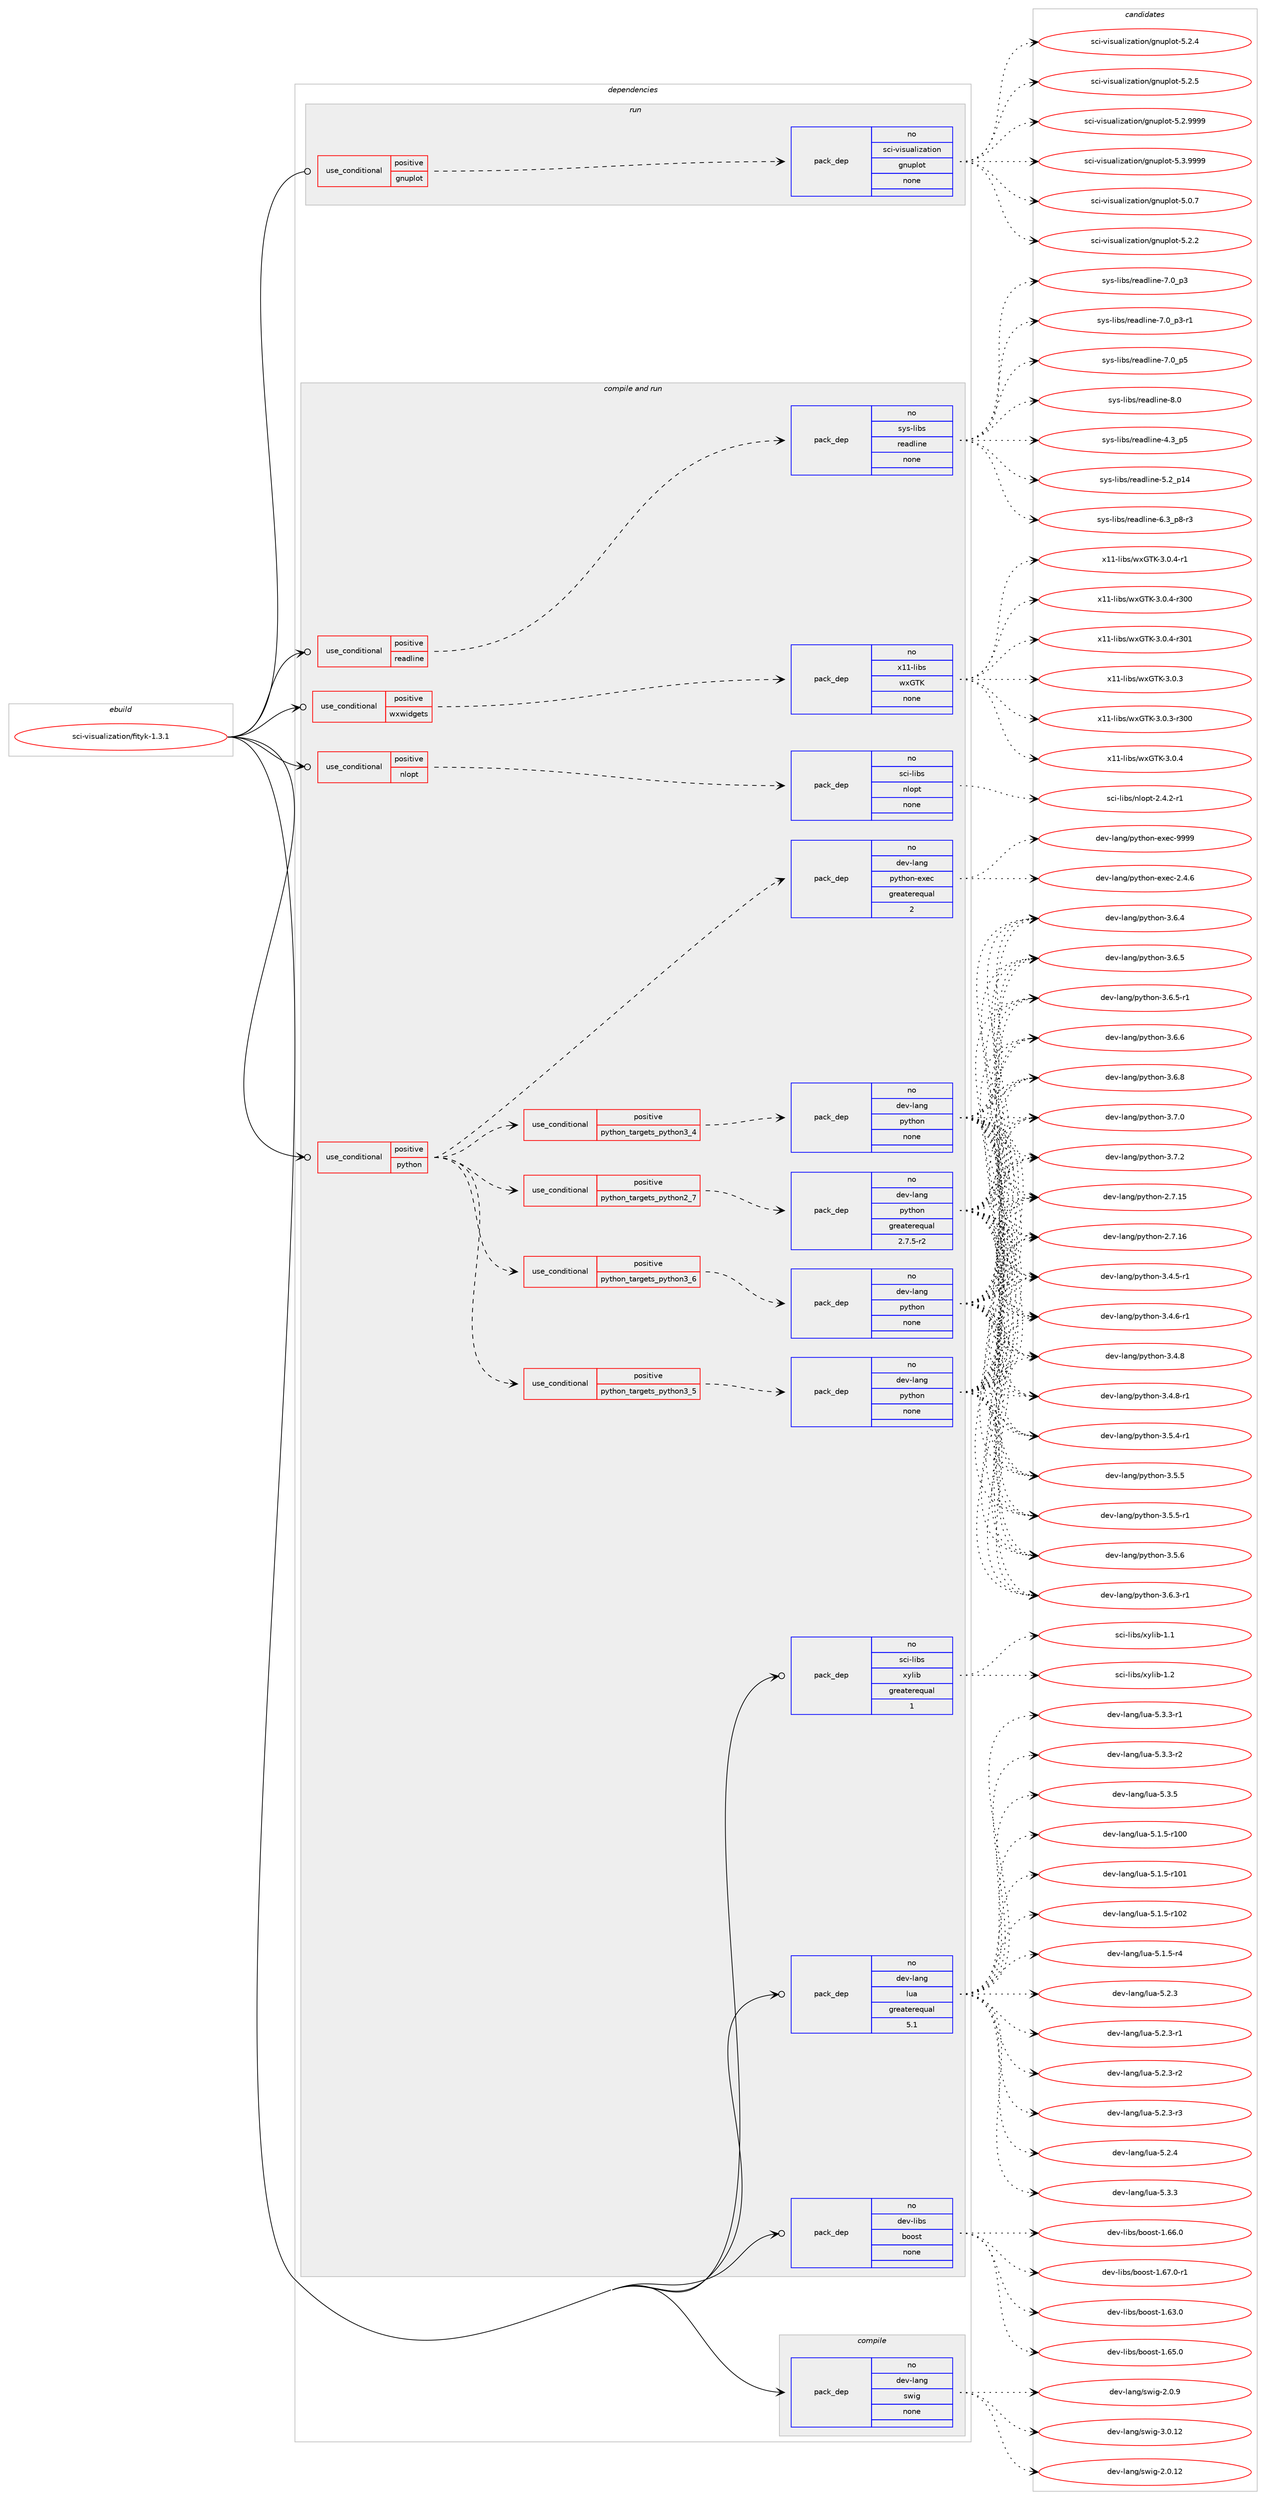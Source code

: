 digraph prolog {

# *************
# Graph options
# *************

newrank=true;
concentrate=true;
compound=true;
graph [rankdir=LR,fontname=Helvetica,fontsize=10,ranksep=1.5];#, ranksep=2.5, nodesep=0.2];
edge  [arrowhead=vee];
node  [fontname=Helvetica,fontsize=10];

# **********
# The ebuild
# **********

subgraph cluster_leftcol {
color=gray;
rank=same;
label=<<i>ebuild</i>>;
id [label="sci-visualization/fityk-1.3.1", color=red, width=4, href="../sci-visualization/fityk-1.3.1.svg"];
}

# ****************
# The dependencies
# ****************

subgraph cluster_midcol {
color=gray;
label=<<i>dependencies</i>>;
subgraph cluster_compile {
fillcolor="#eeeeee";
style=filled;
label=<<i>compile</i>>;
subgraph pack1218318 {
dependency1701609 [label=<<TABLE BORDER="0" CELLBORDER="1" CELLSPACING="0" CELLPADDING="4" WIDTH="220"><TR><TD ROWSPAN="6" CELLPADDING="30">pack_dep</TD></TR><TR><TD WIDTH="110">no</TD></TR><TR><TD>dev-lang</TD></TR><TR><TD>swig</TD></TR><TR><TD>none</TD></TR><TR><TD></TD></TR></TABLE>>, shape=none, color=blue];
}
id:e -> dependency1701609:w [weight=20,style="solid",arrowhead="vee"];
}
subgraph cluster_compileandrun {
fillcolor="#eeeeee";
style=filled;
label=<<i>compile and run</i>>;
subgraph cond455389 {
dependency1701610 [label=<<TABLE BORDER="0" CELLBORDER="1" CELLSPACING="0" CELLPADDING="4"><TR><TD ROWSPAN="3" CELLPADDING="10">use_conditional</TD></TR><TR><TD>positive</TD></TR><TR><TD>nlopt</TD></TR></TABLE>>, shape=none, color=red];
subgraph pack1218319 {
dependency1701611 [label=<<TABLE BORDER="0" CELLBORDER="1" CELLSPACING="0" CELLPADDING="4" WIDTH="220"><TR><TD ROWSPAN="6" CELLPADDING="30">pack_dep</TD></TR><TR><TD WIDTH="110">no</TD></TR><TR><TD>sci-libs</TD></TR><TR><TD>nlopt</TD></TR><TR><TD>none</TD></TR><TR><TD></TD></TR></TABLE>>, shape=none, color=blue];
}
dependency1701610:e -> dependency1701611:w [weight=20,style="dashed",arrowhead="vee"];
}
id:e -> dependency1701610:w [weight=20,style="solid",arrowhead="odotvee"];
subgraph cond455390 {
dependency1701612 [label=<<TABLE BORDER="0" CELLBORDER="1" CELLSPACING="0" CELLPADDING="4"><TR><TD ROWSPAN="3" CELLPADDING="10">use_conditional</TD></TR><TR><TD>positive</TD></TR><TR><TD>python</TD></TR></TABLE>>, shape=none, color=red];
subgraph cond455391 {
dependency1701613 [label=<<TABLE BORDER="0" CELLBORDER="1" CELLSPACING="0" CELLPADDING="4"><TR><TD ROWSPAN="3" CELLPADDING="10">use_conditional</TD></TR><TR><TD>positive</TD></TR><TR><TD>python_targets_python2_7</TD></TR></TABLE>>, shape=none, color=red];
subgraph pack1218320 {
dependency1701614 [label=<<TABLE BORDER="0" CELLBORDER="1" CELLSPACING="0" CELLPADDING="4" WIDTH="220"><TR><TD ROWSPAN="6" CELLPADDING="30">pack_dep</TD></TR><TR><TD WIDTH="110">no</TD></TR><TR><TD>dev-lang</TD></TR><TR><TD>python</TD></TR><TR><TD>greaterequal</TD></TR><TR><TD>2.7.5-r2</TD></TR></TABLE>>, shape=none, color=blue];
}
dependency1701613:e -> dependency1701614:w [weight=20,style="dashed",arrowhead="vee"];
}
dependency1701612:e -> dependency1701613:w [weight=20,style="dashed",arrowhead="vee"];
subgraph cond455392 {
dependency1701615 [label=<<TABLE BORDER="0" CELLBORDER="1" CELLSPACING="0" CELLPADDING="4"><TR><TD ROWSPAN="3" CELLPADDING="10">use_conditional</TD></TR><TR><TD>positive</TD></TR><TR><TD>python_targets_python3_4</TD></TR></TABLE>>, shape=none, color=red];
subgraph pack1218321 {
dependency1701616 [label=<<TABLE BORDER="0" CELLBORDER="1" CELLSPACING="0" CELLPADDING="4" WIDTH="220"><TR><TD ROWSPAN="6" CELLPADDING="30">pack_dep</TD></TR><TR><TD WIDTH="110">no</TD></TR><TR><TD>dev-lang</TD></TR><TR><TD>python</TD></TR><TR><TD>none</TD></TR><TR><TD></TD></TR></TABLE>>, shape=none, color=blue];
}
dependency1701615:e -> dependency1701616:w [weight=20,style="dashed",arrowhead="vee"];
}
dependency1701612:e -> dependency1701615:w [weight=20,style="dashed",arrowhead="vee"];
subgraph cond455393 {
dependency1701617 [label=<<TABLE BORDER="0" CELLBORDER="1" CELLSPACING="0" CELLPADDING="4"><TR><TD ROWSPAN="3" CELLPADDING="10">use_conditional</TD></TR><TR><TD>positive</TD></TR><TR><TD>python_targets_python3_5</TD></TR></TABLE>>, shape=none, color=red];
subgraph pack1218322 {
dependency1701618 [label=<<TABLE BORDER="0" CELLBORDER="1" CELLSPACING="0" CELLPADDING="4" WIDTH="220"><TR><TD ROWSPAN="6" CELLPADDING="30">pack_dep</TD></TR><TR><TD WIDTH="110">no</TD></TR><TR><TD>dev-lang</TD></TR><TR><TD>python</TD></TR><TR><TD>none</TD></TR><TR><TD></TD></TR></TABLE>>, shape=none, color=blue];
}
dependency1701617:e -> dependency1701618:w [weight=20,style="dashed",arrowhead="vee"];
}
dependency1701612:e -> dependency1701617:w [weight=20,style="dashed",arrowhead="vee"];
subgraph cond455394 {
dependency1701619 [label=<<TABLE BORDER="0" CELLBORDER="1" CELLSPACING="0" CELLPADDING="4"><TR><TD ROWSPAN="3" CELLPADDING="10">use_conditional</TD></TR><TR><TD>positive</TD></TR><TR><TD>python_targets_python3_6</TD></TR></TABLE>>, shape=none, color=red];
subgraph pack1218323 {
dependency1701620 [label=<<TABLE BORDER="0" CELLBORDER="1" CELLSPACING="0" CELLPADDING="4" WIDTH="220"><TR><TD ROWSPAN="6" CELLPADDING="30">pack_dep</TD></TR><TR><TD WIDTH="110">no</TD></TR><TR><TD>dev-lang</TD></TR><TR><TD>python</TD></TR><TR><TD>none</TD></TR><TR><TD></TD></TR></TABLE>>, shape=none, color=blue];
}
dependency1701619:e -> dependency1701620:w [weight=20,style="dashed",arrowhead="vee"];
}
dependency1701612:e -> dependency1701619:w [weight=20,style="dashed",arrowhead="vee"];
subgraph pack1218324 {
dependency1701621 [label=<<TABLE BORDER="0" CELLBORDER="1" CELLSPACING="0" CELLPADDING="4" WIDTH="220"><TR><TD ROWSPAN="6" CELLPADDING="30">pack_dep</TD></TR><TR><TD WIDTH="110">no</TD></TR><TR><TD>dev-lang</TD></TR><TR><TD>python-exec</TD></TR><TR><TD>greaterequal</TD></TR><TR><TD>2</TD></TR></TABLE>>, shape=none, color=blue];
}
dependency1701612:e -> dependency1701621:w [weight=20,style="dashed",arrowhead="vee"];
}
id:e -> dependency1701612:w [weight=20,style="solid",arrowhead="odotvee"];
subgraph cond455395 {
dependency1701622 [label=<<TABLE BORDER="0" CELLBORDER="1" CELLSPACING="0" CELLPADDING="4"><TR><TD ROWSPAN="3" CELLPADDING="10">use_conditional</TD></TR><TR><TD>positive</TD></TR><TR><TD>readline</TD></TR></TABLE>>, shape=none, color=red];
subgraph pack1218325 {
dependency1701623 [label=<<TABLE BORDER="0" CELLBORDER="1" CELLSPACING="0" CELLPADDING="4" WIDTH="220"><TR><TD ROWSPAN="6" CELLPADDING="30">pack_dep</TD></TR><TR><TD WIDTH="110">no</TD></TR><TR><TD>sys-libs</TD></TR><TR><TD>readline</TD></TR><TR><TD>none</TD></TR><TR><TD></TD></TR></TABLE>>, shape=none, color=blue];
}
dependency1701622:e -> dependency1701623:w [weight=20,style="dashed",arrowhead="vee"];
}
id:e -> dependency1701622:w [weight=20,style="solid",arrowhead="odotvee"];
subgraph cond455396 {
dependency1701624 [label=<<TABLE BORDER="0" CELLBORDER="1" CELLSPACING="0" CELLPADDING="4"><TR><TD ROWSPAN="3" CELLPADDING="10">use_conditional</TD></TR><TR><TD>positive</TD></TR><TR><TD>wxwidgets</TD></TR></TABLE>>, shape=none, color=red];
subgraph pack1218326 {
dependency1701625 [label=<<TABLE BORDER="0" CELLBORDER="1" CELLSPACING="0" CELLPADDING="4" WIDTH="220"><TR><TD ROWSPAN="6" CELLPADDING="30">pack_dep</TD></TR><TR><TD WIDTH="110">no</TD></TR><TR><TD>x11-libs</TD></TR><TR><TD>wxGTK</TD></TR><TR><TD>none</TD></TR><TR><TD></TD></TR></TABLE>>, shape=none, color=blue];
}
dependency1701624:e -> dependency1701625:w [weight=20,style="dashed",arrowhead="vee"];
}
id:e -> dependency1701624:w [weight=20,style="solid",arrowhead="odotvee"];
subgraph pack1218327 {
dependency1701626 [label=<<TABLE BORDER="0" CELLBORDER="1" CELLSPACING="0" CELLPADDING="4" WIDTH="220"><TR><TD ROWSPAN="6" CELLPADDING="30">pack_dep</TD></TR><TR><TD WIDTH="110">no</TD></TR><TR><TD>dev-lang</TD></TR><TR><TD>lua</TD></TR><TR><TD>greaterequal</TD></TR><TR><TD>5.1</TD></TR></TABLE>>, shape=none, color=blue];
}
id:e -> dependency1701626:w [weight=20,style="solid",arrowhead="odotvee"];
subgraph pack1218328 {
dependency1701627 [label=<<TABLE BORDER="0" CELLBORDER="1" CELLSPACING="0" CELLPADDING="4" WIDTH="220"><TR><TD ROWSPAN="6" CELLPADDING="30">pack_dep</TD></TR><TR><TD WIDTH="110">no</TD></TR><TR><TD>dev-libs</TD></TR><TR><TD>boost</TD></TR><TR><TD>none</TD></TR><TR><TD></TD></TR></TABLE>>, shape=none, color=blue];
}
id:e -> dependency1701627:w [weight=20,style="solid",arrowhead="odotvee"];
subgraph pack1218329 {
dependency1701628 [label=<<TABLE BORDER="0" CELLBORDER="1" CELLSPACING="0" CELLPADDING="4" WIDTH="220"><TR><TD ROWSPAN="6" CELLPADDING="30">pack_dep</TD></TR><TR><TD WIDTH="110">no</TD></TR><TR><TD>sci-libs</TD></TR><TR><TD>xylib</TD></TR><TR><TD>greaterequal</TD></TR><TR><TD>1</TD></TR></TABLE>>, shape=none, color=blue];
}
id:e -> dependency1701628:w [weight=20,style="solid",arrowhead="odotvee"];
}
subgraph cluster_run {
fillcolor="#eeeeee";
style=filled;
label=<<i>run</i>>;
subgraph cond455397 {
dependency1701629 [label=<<TABLE BORDER="0" CELLBORDER="1" CELLSPACING="0" CELLPADDING="4"><TR><TD ROWSPAN="3" CELLPADDING="10">use_conditional</TD></TR><TR><TD>positive</TD></TR><TR><TD>gnuplot</TD></TR></TABLE>>, shape=none, color=red];
subgraph pack1218330 {
dependency1701630 [label=<<TABLE BORDER="0" CELLBORDER="1" CELLSPACING="0" CELLPADDING="4" WIDTH="220"><TR><TD ROWSPAN="6" CELLPADDING="30">pack_dep</TD></TR><TR><TD WIDTH="110">no</TD></TR><TR><TD>sci-visualization</TD></TR><TR><TD>gnuplot</TD></TR><TR><TD>none</TD></TR><TR><TD></TD></TR></TABLE>>, shape=none, color=blue];
}
dependency1701629:e -> dependency1701630:w [weight=20,style="dashed",arrowhead="vee"];
}
id:e -> dependency1701629:w [weight=20,style="solid",arrowhead="odot"];
}
}

# **************
# The candidates
# **************

subgraph cluster_choices {
rank=same;
color=gray;
label=<<i>candidates</i>>;

subgraph choice1218318 {
color=black;
nodesep=1;
choice10010111845108971101034711511910510345504648464950 [label="dev-lang/swig-2.0.12", color=red, width=4,href="../dev-lang/swig-2.0.12.svg"];
choice100101118451089711010347115119105103455046484657 [label="dev-lang/swig-2.0.9", color=red, width=4,href="../dev-lang/swig-2.0.9.svg"];
choice10010111845108971101034711511910510345514648464950 [label="dev-lang/swig-3.0.12", color=red, width=4,href="../dev-lang/swig-3.0.12.svg"];
dependency1701609:e -> choice10010111845108971101034711511910510345504648464950:w [style=dotted,weight="100"];
dependency1701609:e -> choice100101118451089711010347115119105103455046484657:w [style=dotted,weight="100"];
dependency1701609:e -> choice10010111845108971101034711511910510345514648464950:w [style=dotted,weight="100"];
}
subgraph choice1218319 {
color=black;
nodesep=1;
choice115991054510810598115471101081111121164550465246504511449 [label="sci-libs/nlopt-2.4.2-r1", color=red, width=4,href="../sci-libs/nlopt-2.4.2-r1.svg"];
dependency1701611:e -> choice115991054510810598115471101081111121164550465246504511449:w [style=dotted,weight="100"];
}
subgraph choice1218320 {
color=black;
nodesep=1;
choice10010111845108971101034711212111610411111045504655464953 [label="dev-lang/python-2.7.15", color=red, width=4,href="../dev-lang/python-2.7.15.svg"];
choice10010111845108971101034711212111610411111045504655464954 [label="dev-lang/python-2.7.16", color=red, width=4,href="../dev-lang/python-2.7.16.svg"];
choice1001011184510897110103471121211161041111104551465246534511449 [label="dev-lang/python-3.4.5-r1", color=red, width=4,href="../dev-lang/python-3.4.5-r1.svg"];
choice1001011184510897110103471121211161041111104551465246544511449 [label="dev-lang/python-3.4.6-r1", color=red, width=4,href="../dev-lang/python-3.4.6-r1.svg"];
choice100101118451089711010347112121116104111110455146524656 [label="dev-lang/python-3.4.8", color=red, width=4,href="../dev-lang/python-3.4.8.svg"];
choice1001011184510897110103471121211161041111104551465246564511449 [label="dev-lang/python-3.4.8-r1", color=red, width=4,href="../dev-lang/python-3.4.8-r1.svg"];
choice1001011184510897110103471121211161041111104551465346524511449 [label="dev-lang/python-3.5.4-r1", color=red, width=4,href="../dev-lang/python-3.5.4-r1.svg"];
choice100101118451089711010347112121116104111110455146534653 [label="dev-lang/python-3.5.5", color=red, width=4,href="../dev-lang/python-3.5.5.svg"];
choice1001011184510897110103471121211161041111104551465346534511449 [label="dev-lang/python-3.5.5-r1", color=red, width=4,href="../dev-lang/python-3.5.5-r1.svg"];
choice100101118451089711010347112121116104111110455146534654 [label="dev-lang/python-3.5.6", color=red, width=4,href="../dev-lang/python-3.5.6.svg"];
choice1001011184510897110103471121211161041111104551465446514511449 [label="dev-lang/python-3.6.3-r1", color=red, width=4,href="../dev-lang/python-3.6.3-r1.svg"];
choice100101118451089711010347112121116104111110455146544652 [label="dev-lang/python-3.6.4", color=red, width=4,href="../dev-lang/python-3.6.4.svg"];
choice100101118451089711010347112121116104111110455146544653 [label="dev-lang/python-3.6.5", color=red, width=4,href="../dev-lang/python-3.6.5.svg"];
choice1001011184510897110103471121211161041111104551465446534511449 [label="dev-lang/python-3.6.5-r1", color=red, width=4,href="../dev-lang/python-3.6.5-r1.svg"];
choice100101118451089711010347112121116104111110455146544654 [label="dev-lang/python-3.6.6", color=red, width=4,href="../dev-lang/python-3.6.6.svg"];
choice100101118451089711010347112121116104111110455146544656 [label="dev-lang/python-3.6.8", color=red, width=4,href="../dev-lang/python-3.6.8.svg"];
choice100101118451089711010347112121116104111110455146554648 [label="dev-lang/python-3.7.0", color=red, width=4,href="../dev-lang/python-3.7.0.svg"];
choice100101118451089711010347112121116104111110455146554650 [label="dev-lang/python-3.7.2", color=red, width=4,href="../dev-lang/python-3.7.2.svg"];
dependency1701614:e -> choice10010111845108971101034711212111610411111045504655464953:w [style=dotted,weight="100"];
dependency1701614:e -> choice10010111845108971101034711212111610411111045504655464954:w [style=dotted,weight="100"];
dependency1701614:e -> choice1001011184510897110103471121211161041111104551465246534511449:w [style=dotted,weight="100"];
dependency1701614:e -> choice1001011184510897110103471121211161041111104551465246544511449:w [style=dotted,weight="100"];
dependency1701614:e -> choice100101118451089711010347112121116104111110455146524656:w [style=dotted,weight="100"];
dependency1701614:e -> choice1001011184510897110103471121211161041111104551465246564511449:w [style=dotted,weight="100"];
dependency1701614:e -> choice1001011184510897110103471121211161041111104551465346524511449:w [style=dotted,weight="100"];
dependency1701614:e -> choice100101118451089711010347112121116104111110455146534653:w [style=dotted,weight="100"];
dependency1701614:e -> choice1001011184510897110103471121211161041111104551465346534511449:w [style=dotted,weight="100"];
dependency1701614:e -> choice100101118451089711010347112121116104111110455146534654:w [style=dotted,weight="100"];
dependency1701614:e -> choice1001011184510897110103471121211161041111104551465446514511449:w [style=dotted,weight="100"];
dependency1701614:e -> choice100101118451089711010347112121116104111110455146544652:w [style=dotted,weight="100"];
dependency1701614:e -> choice100101118451089711010347112121116104111110455146544653:w [style=dotted,weight="100"];
dependency1701614:e -> choice1001011184510897110103471121211161041111104551465446534511449:w [style=dotted,weight="100"];
dependency1701614:e -> choice100101118451089711010347112121116104111110455146544654:w [style=dotted,weight="100"];
dependency1701614:e -> choice100101118451089711010347112121116104111110455146544656:w [style=dotted,weight="100"];
dependency1701614:e -> choice100101118451089711010347112121116104111110455146554648:w [style=dotted,weight="100"];
dependency1701614:e -> choice100101118451089711010347112121116104111110455146554650:w [style=dotted,weight="100"];
}
subgraph choice1218321 {
color=black;
nodesep=1;
choice10010111845108971101034711212111610411111045504655464953 [label="dev-lang/python-2.7.15", color=red, width=4,href="../dev-lang/python-2.7.15.svg"];
choice10010111845108971101034711212111610411111045504655464954 [label="dev-lang/python-2.7.16", color=red, width=4,href="../dev-lang/python-2.7.16.svg"];
choice1001011184510897110103471121211161041111104551465246534511449 [label="dev-lang/python-3.4.5-r1", color=red, width=4,href="../dev-lang/python-3.4.5-r1.svg"];
choice1001011184510897110103471121211161041111104551465246544511449 [label="dev-lang/python-3.4.6-r1", color=red, width=4,href="../dev-lang/python-3.4.6-r1.svg"];
choice100101118451089711010347112121116104111110455146524656 [label="dev-lang/python-3.4.8", color=red, width=4,href="../dev-lang/python-3.4.8.svg"];
choice1001011184510897110103471121211161041111104551465246564511449 [label="dev-lang/python-3.4.8-r1", color=red, width=4,href="../dev-lang/python-3.4.8-r1.svg"];
choice1001011184510897110103471121211161041111104551465346524511449 [label="dev-lang/python-3.5.4-r1", color=red, width=4,href="../dev-lang/python-3.5.4-r1.svg"];
choice100101118451089711010347112121116104111110455146534653 [label="dev-lang/python-3.5.5", color=red, width=4,href="../dev-lang/python-3.5.5.svg"];
choice1001011184510897110103471121211161041111104551465346534511449 [label="dev-lang/python-3.5.5-r1", color=red, width=4,href="../dev-lang/python-3.5.5-r1.svg"];
choice100101118451089711010347112121116104111110455146534654 [label="dev-lang/python-3.5.6", color=red, width=4,href="../dev-lang/python-3.5.6.svg"];
choice1001011184510897110103471121211161041111104551465446514511449 [label="dev-lang/python-3.6.3-r1", color=red, width=4,href="../dev-lang/python-3.6.3-r1.svg"];
choice100101118451089711010347112121116104111110455146544652 [label="dev-lang/python-3.6.4", color=red, width=4,href="../dev-lang/python-3.6.4.svg"];
choice100101118451089711010347112121116104111110455146544653 [label="dev-lang/python-3.6.5", color=red, width=4,href="../dev-lang/python-3.6.5.svg"];
choice1001011184510897110103471121211161041111104551465446534511449 [label="dev-lang/python-3.6.5-r1", color=red, width=4,href="../dev-lang/python-3.6.5-r1.svg"];
choice100101118451089711010347112121116104111110455146544654 [label="dev-lang/python-3.6.6", color=red, width=4,href="../dev-lang/python-3.6.6.svg"];
choice100101118451089711010347112121116104111110455146544656 [label="dev-lang/python-3.6.8", color=red, width=4,href="../dev-lang/python-3.6.8.svg"];
choice100101118451089711010347112121116104111110455146554648 [label="dev-lang/python-3.7.0", color=red, width=4,href="../dev-lang/python-3.7.0.svg"];
choice100101118451089711010347112121116104111110455146554650 [label="dev-lang/python-3.7.2", color=red, width=4,href="../dev-lang/python-3.7.2.svg"];
dependency1701616:e -> choice10010111845108971101034711212111610411111045504655464953:w [style=dotted,weight="100"];
dependency1701616:e -> choice10010111845108971101034711212111610411111045504655464954:w [style=dotted,weight="100"];
dependency1701616:e -> choice1001011184510897110103471121211161041111104551465246534511449:w [style=dotted,weight="100"];
dependency1701616:e -> choice1001011184510897110103471121211161041111104551465246544511449:w [style=dotted,weight="100"];
dependency1701616:e -> choice100101118451089711010347112121116104111110455146524656:w [style=dotted,weight="100"];
dependency1701616:e -> choice1001011184510897110103471121211161041111104551465246564511449:w [style=dotted,weight="100"];
dependency1701616:e -> choice1001011184510897110103471121211161041111104551465346524511449:w [style=dotted,weight="100"];
dependency1701616:e -> choice100101118451089711010347112121116104111110455146534653:w [style=dotted,weight="100"];
dependency1701616:e -> choice1001011184510897110103471121211161041111104551465346534511449:w [style=dotted,weight="100"];
dependency1701616:e -> choice100101118451089711010347112121116104111110455146534654:w [style=dotted,weight="100"];
dependency1701616:e -> choice1001011184510897110103471121211161041111104551465446514511449:w [style=dotted,weight="100"];
dependency1701616:e -> choice100101118451089711010347112121116104111110455146544652:w [style=dotted,weight="100"];
dependency1701616:e -> choice100101118451089711010347112121116104111110455146544653:w [style=dotted,weight="100"];
dependency1701616:e -> choice1001011184510897110103471121211161041111104551465446534511449:w [style=dotted,weight="100"];
dependency1701616:e -> choice100101118451089711010347112121116104111110455146544654:w [style=dotted,weight="100"];
dependency1701616:e -> choice100101118451089711010347112121116104111110455146544656:w [style=dotted,weight="100"];
dependency1701616:e -> choice100101118451089711010347112121116104111110455146554648:w [style=dotted,weight="100"];
dependency1701616:e -> choice100101118451089711010347112121116104111110455146554650:w [style=dotted,weight="100"];
}
subgraph choice1218322 {
color=black;
nodesep=1;
choice10010111845108971101034711212111610411111045504655464953 [label="dev-lang/python-2.7.15", color=red, width=4,href="../dev-lang/python-2.7.15.svg"];
choice10010111845108971101034711212111610411111045504655464954 [label="dev-lang/python-2.7.16", color=red, width=4,href="../dev-lang/python-2.7.16.svg"];
choice1001011184510897110103471121211161041111104551465246534511449 [label="dev-lang/python-3.4.5-r1", color=red, width=4,href="../dev-lang/python-3.4.5-r1.svg"];
choice1001011184510897110103471121211161041111104551465246544511449 [label="dev-lang/python-3.4.6-r1", color=red, width=4,href="../dev-lang/python-3.4.6-r1.svg"];
choice100101118451089711010347112121116104111110455146524656 [label="dev-lang/python-3.4.8", color=red, width=4,href="../dev-lang/python-3.4.8.svg"];
choice1001011184510897110103471121211161041111104551465246564511449 [label="dev-lang/python-3.4.8-r1", color=red, width=4,href="../dev-lang/python-3.4.8-r1.svg"];
choice1001011184510897110103471121211161041111104551465346524511449 [label="dev-lang/python-3.5.4-r1", color=red, width=4,href="../dev-lang/python-3.5.4-r1.svg"];
choice100101118451089711010347112121116104111110455146534653 [label="dev-lang/python-3.5.5", color=red, width=4,href="../dev-lang/python-3.5.5.svg"];
choice1001011184510897110103471121211161041111104551465346534511449 [label="dev-lang/python-3.5.5-r1", color=red, width=4,href="../dev-lang/python-3.5.5-r1.svg"];
choice100101118451089711010347112121116104111110455146534654 [label="dev-lang/python-3.5.6", color=red, width=4,href="../dev-lang/python-3.5.6.svg"];
choice1001011184510897110103471121211161041111104551465446514511449 [label="dev-lang/python-3.6.3-r1", color=red, width=4,href="../dev-lang/python-3.6.3-r1.svg"];
choice100101118451089711010347112121116104111110455146544652 [label="dev-lang/python-3.6.4", color=red, width=4,href="../dev-lang/python-3.6.4.svg"];
choice100101118451089711010347112121116104111110455146544653 [label="dev-lang/python-3.6.5", color=red, width=4,href="../dev-lang/python-3.6.5.svg"];
choice1001011184510897110103471121211161041111104551465446534511449 [label="dev-lang/python-3.6.5-r1", color=red, width=4,href="../dev-lang/python-3.6.5-r1.svg"];
choice100101118451089711010347112121116104111110455146544654 [label="dev-lang/python-3.6.6", color=red, width=4,href="../dev-lang/python-3.6.6.svg"];
choice100101118451089711010347112121116104111110455146544656 [label="dev-lang/python-3.6.8", color=red, width=4,href="../dev-lang/python-3.6.8.svg"];
choice100101118451089711010347112121116104111110455146554648 [label="dev-lang/python-3.7.0", color=red, width=4,href="../dev-lang/python-3.7.0.svg"];
choice100101118451089711010347112121116104111110455146554650 [label="dev-lang/python-3.7.2", color=red, width=4,href="../dev-lang/python-3.7.2.svg"];
dependency1701618:e -> choice10010111845108971101034711212111610411111045504655464953:w [style=dotted,weight="100"];
dependency1701618:e -> choice10010111845108971101034711212111610411111045504655464954:w [style=dotted,weight="100"];
dependency1701618:e -> choice1001011184510897110103471121211161041111104551465246534511449:w [style=dotted,weight="100"];
dependency1701618:e -> choice1001011184510897110103471121211161041111104551465246544511449:w [style=dotted,weight="100"];
dependency1701618:e -> choice100101118451089711010347112121116104111110455146524656:w [style=dotted,weight="100"];
dependency1701618:e -> choice1001011184510897110103471121211161041111104551465246564511449:w [style=dotted,weight="100"];
dependency1701618:e -> choice1001011184510897110103471121211161041111104551465346524511449:w [style=dotted,weight="100"];
dependency1701618:e -> choice100101118451089711010347112121116104111110455146534653:w [style=dotted,weight="100"];
dependency1701618:e -> choice1001011184510897110103471121211161041111104551465346534511449:w [style=dotted,weight="100"];
dependency1701618:e -> choice100101118451089711010347112121116104111110455146534654:w [style=dotted,weight="100"];
dependency1701618:e -> choice1001011184510897110103471121211161041111104551465446514511449:w [style=dotted,weight="100"];
dependency1701618:e -> choice100101118451089711010347112121116104111110455146544652:w [style=dotted,weight="100"];
dependency1701618:e -> choice100101118451089711010347112121116104111110455146544653:w [style=dotted,weight="100"];
dependency1701618:e -> choice1001011184510897110103471121211161041111104551465446534511449:w [style=dotted,weight="100"];
dependency1701618:e -> choice100101118451089711010347112121116104111110455146544654:w [style=dotted,weight="100"];
dependency1701618:e -> choice100101118451089711010347112121116104111110455146544656:w [style=dotted,weight="100"];
dependency1701618:e -> choice100101118451089711010347112121116104111110455146554648:w [style=dotted,weight="100"];
dependency1701618:e -> choice100101118451089711010347112121116104111110455146554650:w [style=dotted,weight="100"];
}
subgraph choice1218323 {
color=black;
nodesep=1;
choice10010111845108971101034711212111610411111045504655464953 [label="dev-lang/python-2.7.15", color=red, width=4,href="../dev-lang/python-2.7.15.svg"];
choice10010111845108971101034711212111610411111045504655464954 [label="dev-lang/python-2.7.16", color=red, width=4,href="../dev-lang/python-2.7.16.svg"];
choice1001011184510897110103471121211161041111104551465246534511449 [label="dev-lang/python-3.4.5-r1", color=red, width=4,href="../dev-lang/python-3.4.5-r1.svg"];
choice1001011184510897110103471121211161041111104551465246544511449 [label="dev-lang/python-3.4.6-r1", color=red, width=4,href="../dev-lang/python-3.4.6-r1.svg"];
choice100101118451089711010347112121116104111110455146524656 [label="dev-lang/python-3.4.8", color=red, width=4,href="../dev-lang/python-3.4.8.svg"];
choice1001011184510897110103471121211161041111104551465246564511449 [label="dev-lang/python-3.4.8-r1", color=red, width=4,href="../dev-lang/python-3.4.8-r1.svg"];
choice1001011184510897110103471121211161041111104551465346524511449 [label="dev-lang/python-3.5.4-r1", color=red, width=4,href="../dev-lang/python-3.5.4-r1.svg"];
choice100101118451089711010347112121116104111110455146534653 [label="dev-lang/python-3.5.5", color=red, width=4,href="../dev-lang/python-3.5.5.svg"];
choice1001011184510897110103471121211161041111104551465346534511449 [label="dev-lang/python-3.5.5-r1", color=red, width=4,href="../dev-lang/python-3.5.5-r1.svg"];
choice100101118451089711010347112121116104111110455146534654 [label="dev-lang/python-3.5.6", color=red, width=4,href="../dev-lang/python-3.5.6.svg"];
choice1001011184510897110103471121211161041111104551465446514511449 [label="dev-lang/python-3.6.3-r1", color=red, width=4,href="../dev-lang/python-3.6.3-r1.svg"];
choice100101118451089711010347112121116104111110455146544652 [label="dev-lang/python-3.6.4", color=red, width=4,href="../dev-lang/python-3.6.4.svg"];
choice100101118451089711010347112121116104111110455146544653 [label="dev-lang/python-3.6.5", color=red, width=4,href="../dev-lang/python-3.6.5.svg"];
choice1001011184510897110103471121211161041111104551465446534511449 [label="dev-lang/python-3.6.5-r1", color=red, width=4,href="../dev-lang/python-3.6.5-r1.svg"];
choice100101118451089711010347112121116104111110455146544654 [label="dev-lang/python-3.6.6", color=red, width=4,href="../dev-lang/python-3.6.6.svg"];
choice100101118451089711010347112121116104111110455146544656 [label="dev-lang/python-3.6.8", color=red, width=4,href="../dev-lang/python-3.6.8.svg"];
choice100101118451089711010347112121116104111110455146554648 [label="dev-lang/python-3.7.0", color=red, width=4,href="../dev-lang/python-3.7.0.svg"];
choice100101118451089711010347112121116104111110455146554650 [label="dev-lang/python-3.7.2", color=red, width=4,href="../dev-lang/python-3.7.2.svg"];
dependency1701620:e -> choice10010111845108971101034711212111610411111045504655464953:w [style=dotted,weight="100"];
dependency1701620:e -> choice10010111845108971101034711212111610411111045504655464954:w [style=dotted,weight="100"];
dependency1701620:e -> choice1001011184510897110103471121211161041111104551465246534511449:w [style=dotted,weight="100"];
dependency1701620:e -> choice1001011184510897110103471121211161041111104551465246544511449:w [style=dotted,weight="100"];
dependency1701620:e -> choice100101118451089711010347112121116104111110455146524656:w [style=dotted,weight="100"];
dependency1701620:e -> choice1001011184510897110103471121211161041111104551465246564511449:w [style=dotted,weight="100"];
dependency1701620:e -> choice1001011184510897110103471121211161041111104551465346524511449:w [style=dotted,weight="100"];
dependency1701620:e -> choice100101118451089711010347112121116104111110455146534653:w [style=dotted,weight="100"];
dependency1701620:e -> choice1001011184510897110103471121211161041111104551465346534511449:w [style=dotted,weight="100"];
dependency1701620:e -> choice100101118451089711010347112121116104111110455146534654:w [style=dotted,weight="100"];
dependency1701620:e -> choice1001011184510897110103471121211161041111104551465446514511449:w [style=dotted,weight="100"];
dependency1701620:e -> choice100101118451089711010347112121116104111110455146544652:w [style=dotted,weight="100"];
dependency1701620:e -> choice100101118451089711010347112121116104111110455146544653:w [style=dotted,weight="100"];
dependency1701620:e -> choice1001011184510897110103471121211161041111104551465446534511449:w [style=dotted,weight="100"];
dependency1701620:e -> choice100101118451089711010347112121116104111110455146544654:w [style=dotted,weight="100"];
dependency1701620:e -> choice100101118451089711010347112121116104111110455146544656:w [style=dotted,weight="100"];
dependency1701620:e -> choice100101118451089711010347112121116104111110455146554648:w [style=dotted,weight="100"];
dependency1701620:e -> choice100101118451089711010347112121116104111110455146554650:w [style=dotted,weight="100"];
}
subgraph choice1218324 {
color=black;
nodesep=1;
choice1001011184510897110103471121211161041111104510112010199455046524654 [label="dev-lang/python-exec-2.4.6", color=red, width=4,href="../dev-lang/python-exec-2.4.6.svg"];
choice10010111845108971101034711212111610411111045101120101994557575757 [label="dev-lang/python-exec-9999", color=red, width=4,href="../dev-lang/python-exec-9999.svg"];
dependency1701621:e -> choice1001011184510897110103471121211161041111104510112010199455046524654:w [style=dotted,weight="100"];
dependency1701621:e -> choice10010111845108971101034711212111610411111045101120101994557575757:w [style=dotted,weight="100"];
}
subgraph choice1218325 {
color=black;
nodesep=1;
choice11512111545108105981154711410197100108105110101455246519511253 [label="sys-libs/readline-4.3_p5", color=red, width=4,href="../sys-libs/readline-4.3_p5.svg"];
choice1151211154510810598115471141019710010810511010145534650951124952 [label="sys-libs/readline-5.2_p14", color=red, width=4,href="../sys-libs/readline-5.2_p14.svg"];
choice115121115451081059811547114101971001081051101014554465195112564511451 [label="sys-libs/readline-6.3_p8-r3", color=red, width=4,href="../sys-libs/readline-6.3_p8-r3.svg"];
choice11512111545108105981154711410197100108105110101455546489511251 [label="sys-libs/readline-7.0_p3", color=red, width=4,href="../sys-libs/readline-7.0_p3.svg"];
choice115121115451081059811547114101971001081051101014555464895112514511449 [label="sys-libs/readline-7.0_p3-r1", color=red, width=4,href="../sys-libs/readline-7.0_p3-r1.svg"];
choice11512111545108105981154711410197100108105110101455546489511253 [label="sys-libs/readline-7.0_p5", color=red, width=4,href="../sys-libs/readline-7.0_p5.svg"];
choice1151211154510810598115471141019710010810511010145564648 [label="sys-libs/readline-8.0", color=red, width=4,href="../sys-libs/readline-8.0.svg"];
dependency1701623:e -> choice11512111545108105981154711410197100108105110101455246519511253:w [style=dotted,weight="100"];
dependency1701623:e -> choice1151211154510810598115471141019710010810511010145534650951124952:w [style=dotted,weight="100"];
dependency1701623:e -> choice115121115451081059811547114101971001081051101014554465195112564511451:w [style=dotted,weight="100"];
dependency1701623:e -> choice11512111545108105981154711410197100108105110101455546489511251:w [style=dotted,weight="100"];
dependency1701623:e -> choice115121115451081059811547114101971001081051101014555464895112514511449:w [style=dotted,weight="100"];
dependency1701623:e -> choice11512111545108105981154711410197100108105110101455546489511253:w [style=dotted,weight="100"];
dependency1701623:e -> choice1151211154510810598115471141019710010810511010145564648:w [style=dotted,weight="100"];
}
subgraph choice1218326 {
color=black;
nodesep=1;
choice1204949451081059811547119120718475455146484651 [label="x11-libs/wxGTK-3.0.3", color=red, width=4,href="../x11-libs/wxGTK-3.0.3.svg"];
choice120494945108105981154711912071847545514648465145114514848 [label="x11-libs/wxGTK-3.0.3-r300", color=red, width=4,href="../x11-libs/wxGTK-3.0.3-r300.svg"];
choice1204949451081059811547119120718475455146484652 [label="x11-libs/wxGTK-3.0.4", color=red, width=4,href="../x11-libs/wxGTK-3.0.4.svg"];
choice12049494510810598115471191207184754551464846524511449 [label="x11-libs/wxGTK-3.0.4-r1", color=red, width=4,href="../x11-libs/wxGTK-3.0.4-r1.svg"];
choice120494945108105981154711912071847545514648465245114514848 [label="x11-libs/wxGTK-3.0.4-r300", color=red, width=4,href="../x11-libs/wxGTK-3.0.4-r300.svg"];
choice120494945108105981154711912071847545514648465245114514849 [label="x11-libs/wxGTK-3.0.4-r301", color=red, width=4,href="../x11-libs/wxGTK-3.0.4-r301.svg"];
dependency1701625:e -> choice1204949451081059811547119120718475455146484651:w [style=dotted,weight="100"];
dependency1701625:e -> choice120494945108105981154711912071847545514648465145114514848:w [style=dotted,weight="100"];
dependency1701625:e -> choice1204949451081059811547119120718475455146484652:w [style=dotted,weight="100"];
dependency1701625:e -> choice12049494510810598115471191207184754551464846524511449:w [style=dotted,weight="100"];
dependency1701625:e -> choice120494945108105981154711912071847545514648465245114514848:w [style=dotted,weight="100"];
dependency1701625:e -> choice120494945108105981154711912071847545514648465245114514849:w [style=dotted,weight="100"];
}
subgraph choice1218327 {
color=black;
nodesep=1;
choice1001011184510897110103471081179745534649465345114494848 [label="dev-lang/lua-5.1.5-r100", color=red, width=4,href="../dev-lang/lua-5.1.5-r100.svg"];
choice1001011184510897110103471081179745534649465345114494849 [label="dev-lang/lua-5.1.5-r101", color=red, width=4,href="../dev-lang/lua-5.1.5-r101.svg"];
choice1001011184510897110103471081179745534649465345114494850 [label="dev-lang/lua-5.1.5-r102", color=red, width=4,href="../dev-lang/lua-5.1.5-r102.svg"];
choice100101118451089711010347108117974553464946534511452 [label="dev-lang/lua-5.1.5-r4", color=red, width=4,href="../dev-lang/lua-5.1.5-r4.svg"];
choice10010111845108971101034710811797455346504651 [label="dev-lang/lua-5.2.3", color=red, width=4,href="../dev-lang/lua-5.2.3.svg"];
choice100101118451089711010347108117974553465046514511449 [label="dev-lang/lua-5.2.3-r1", color=red, width=4,href="../dev-lang/lua-5.2.3-r1.svg"];
choice100101118451089711010347108117974553465046514511450 [label="dev-lang/lua-5.2.3-r2", color=red, width=4,href="../dev-lang/lua-5.2.3-r2.svg"];
choice100101118451089711010347108117974553465046514511451 [label="dev-lang/lua-5.2.3-r3", color=red, width=4,href="../dev-lang/lua-5.2.3-r3.svg"];
choice10010111845108971101034710811797455346504652 [label="dev-lang/lua-5.2.4", color=red, width=4,href="../dev-lang/lua-5.2.4.svg"];
choice10010111845108971101034710811797455346514651 [label="dev-lang/lua-5.3.3", color=red, width=4,href="../dev-lang/lua-5.3.3.svg"];
choice100101118451089711010347108117974553465146514511449 [label="dev-lang/lua-5.3.3-r1", color=red, width=4,href="../dev-lang/lua-5.3.3-r1.svg"];
choice100101118451089711010347108117974553465146514511450 [label="dev-lang/lua-5.3.3-r2", color=red, width=4,href="../dev-lang/lua-5.3.3-r2.svg"];
choice10010111845108971101034710811797455346514653 [label="dev-lang/lua-5.3.5", color=red, width=4,href="../dev-lang/lua-5.3.5.svg"];
dependency1701626:e -> choice1001011184510897110103471081179745534649465345114494848:w [style=dotted,weight="100"];
dependency1701626:e -> choice1001011184510897110103471081179745534649465345114494849:w [style=dotted,weight="100"];
dependency1701626:e -> choice1001011184510897110103471081179745534649465345114494850:w [style=dotted,weight="100"];
dependency1701626:e -> choice100101118451089711010347108117974553464946534511452:w [style=dotted,weight="100"];
dependency1701626:e -> choice10010111845108971101034710811797455346504651:w [style=dotted,weight="100"];
dependency1701626:e -> choice100101118451089711010347108117974553465046514511449:w [style=dotted,weight="100"];
dependency1701626:e -> choice100101118451089711010347108117974553465046514511450:w [style=dotted,weight="100"];
dependency1701626:e -> choice100101118451089711010347108117974553465046514511451:w [style=dotted,weight="100"];
dependency1701626:e -> choice10010111845108971101034710811797455346504652:w [style=dotted,weight="100"];
dependency1701626:e -> choice10010111845108971101034710811797455346514651:w [style=dotted,weight="100"];
dependency1701626:e -> choice100101118451089711010347108117974553465146514511449:w [style=dotted,weight="100"];
dependency1701626:e -> choice100101118451089711010347108117974553465146514511450:w [style=dotted,weight="100"];
dependency1701626:e -> choice10010111845108971101034710811797455346514653:w [style=dotted,weight="100"];
}
subgraph choice1218328 {
color=black;
nodesep=1;
choice1001011184510810598115479811111111511645494654514648 [label="dev-libs/boost-1.63.0", color=red, width=4,href="../dev-libs/boost-1.63.0.svg"];
choice1001011184510810598115479811111111511645494654534648 [label="dev-libs/boost-1.65.0", color=red, width=4,href="../dev-libs/boost-1.65.0.svg"];
choice1001011184510810598115479811111111511645494654544648 [label="dev-libs/boost-1.66.0", color=red, width=4,href="../dev-libs/boost-1.66.0.svg"];
choice10010111845108105981154798111111115116454946545546484511449 [label="dev-libs/boost-1.67.0-r1", color=red, width=4,href="../dev-libs/boost-1.67.0-r1.svg"];
dependency1701627:e -> choice1001011184510810598115479811111111511645494654514648:w [style=dotted,weight="100"];
dependency1701627:e -> choice1001011184510810598115479811111111511645494654534648:w [style=dotted,weight="100"];
dependency1701627:e -> choice1001011184510810598115479811111111511645494654544648:w [style=dotted,weight="100"];
dependency1701627:e -> choice10010111845108105981154798111111115116454946545546484511449:w [style=dotted,weight="100"];
}
subgraph choice1218329 {
color=black;
nodesep=1;
choice115991054510810598115471201211081059845494649 [label="sci-libs/xylib-1.1", color=red, width=4,href="../sci-libs/xylib-1.1.svg"];
choice115991054510810598115471201211081059845494650 [label="sci-libs/xylib-1.2", color=red, width=4,href="../sci-libs/xylib-1.2.svg"];
dependency1701628:e -> choice115991054510810598115471201211081059845494649:w [style=dotted,weight="100"];
dependency1701628:e -> choice115991054510810598115471201211081059845494650:w [style=dotted,weight="100"];
}
subgraph choice1218330 {
color=black;
nodesep=1;
choice1159910545118105115117971081051229711610511111047103110117112108111116455346484655 [label="sci-visualization/gnuplot-5.0.7", color=red, width=4,href="../sci-visualization/gnuplot-5.0.7.svg"];
choice1159910545118105115117971081051229711610511111047103110117112108111116455346504650 [label="sci-visualization/gnuplot-5.2.2", color=red, width=4,href="../sci-visualization/gnuplot-5.2.2.svg"];
choice1159910545118105115117971081051229711610511111047103110117112108111116455346504652 [label="sci-visualization/gnuplot-5.2.4", color=red, width=4,href="../sci-visualization/gnuplot-5.2.4.svg"];
choice1159910545118105115117971081051229711610511111047103110117112108111116455346504653 [label="sci-visualization/gnuplot-5.2.5", color=red, width=4,href="../sci-visualization/gnuplot-5.2.5.svg"];
choice1159910545118105115117971081051229711610511111047103110117112108111116455346504657575757 [label="sci-visualization/gnuplot-5.2.9999", color=red, width=4,href="../sci-visualization/gnuplot-5.2.9999.svg"];
choice1159910545118105115117971081051229711610511111047103110117112108111116455346514657575757 [label="sci-visualization/gnuplot-5.3.9999", color=red, width=4,href="../sci-visualization/gnuplot-5.3.9999.svg"];
dependency1701630:e -> choice1159910545118105115117971081051229711610511111047103110117112108111116455346484655:w [style=dotted,weight="100"];
dependency1701630:e -> choice1159910545118105115117971081051229711610511111047103110117112108111116455346504650:w [style=dotted,weight="100"];
dependency1701630:e -> choice1159910545118105115117971081051229711610511111047103110117112108111116455346504652:w [style=dotted,weight="100"];
dependency1701630:e -> choice1159910545118105115117971081051229711610511111047103110117112108111116455346504653:w [style=dotted,weight="100"];
dependency1701630:e -> choice1159910545118105115117971081051229711610511111047103110117112108111116455346504657575757:w [style=dotted,weight="100"];
dependency1701630:e -> choice1159910545118105115117971081051229711610511111047103110117112108111116455346514657575757:w [style=dotted,weight="100"];
}
}

}
